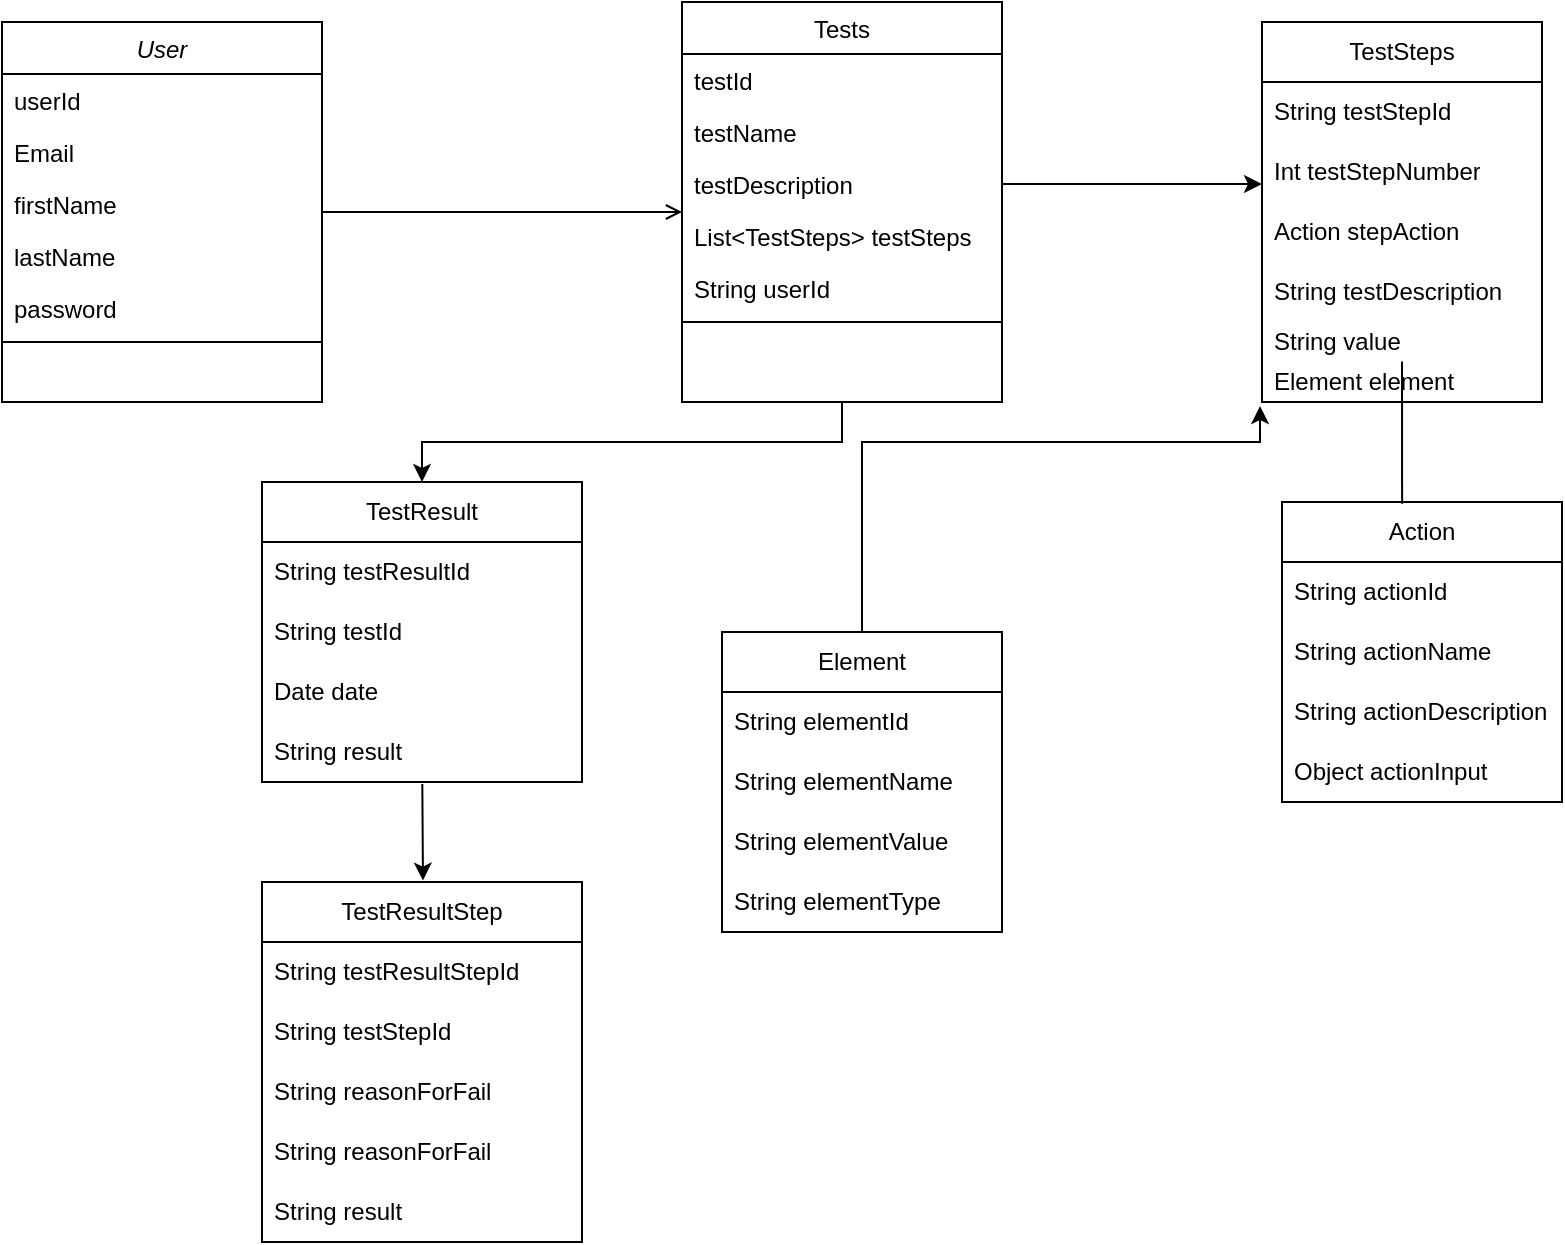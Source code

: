 <mxfile version="21.6.9" type="device">
  <diagram id="C5RBs43oDa-KdzZeNtuy" name="Page-1">
    <mxGraphModel dx="1434" dy="750" grid="1" gridSize="10" guides="1" tooltips="1" connect="1" arrows="1" fold="1" page="1" pageScale="1" pageWidth="827" pageHeight="1169" math="0" shadow="0">
      <root>
        <mxCell id="WIyWlLk6GJQsqaUBKTNV-0" />
        <mxCell id="WIyWlLk6GJQsqaUBKTNV-1" parent="WIyWlLk6GJQsqaUBKTNV-0" />
        <mxCell id="zkfFHV4jXpPFQw0GAbJ--0" value="User" style="swimlane;fontStyle=2;align=center;verticalAlign=top;childLayout=stackLayout;horizontal=1;startSize=26;horizontalStack=0;resizeParent=1;resizeLast=0;collapsible=1;marginBottom=0;rounded=0;shadow=0;strokeWidth=1;" parent="WIyWlLk6GJQsqaUBKTNV-1" vertex="1">
          <mxGeometry x="20" y="130" width="160" height="190" as="geometry">
            <mxRectangle x="230" y="140" width="160" height="26" as="alternateBounds" />
          </mxGeometry>
        </mxCell>
        <mxCell id="zkfFHV4jXpPFQw0GAbJ--5" value="userId" style="text;align=left;verticalAlign=top;spacingLeft=4;spacingRight=4;overflow=hidden;rotatable=0;points=[[0,0.5],[1,0.5]];portConstraint=eastwest;" parent="zkfFHV4jXpPFQw0GAbJ--0" vertex="1">
          <mxGeometry y="26" width="160" height="26" as="geometry" />
        </mxCell>
        <mxCell id="zkfFHV4jXpPFQw0GAbJ--1" value="Email" style="text;align=left;verticalAlign=top;spacingLeft=4;spacingRight=4;overflow=hidden;rotatable=0;points=[[0,0.5],[1,0.5]];portConstraint=eastwest;" parent="zkfFHV4jXpPFQw0GAbJ--0" vertex="1">
          <mxGeometry y="52" width="160" height="26" as="geometry" />
        </mxCell>
        <mxCell id="zkfFHV4jXpPFQw0GAbJ--2" value="firstName" style="text;align=left;verticalAlign=top;spacingLeft=4;spacingRight=4;overflow=hidden;rotatable=0;points=[[0,0.5],[1,0.5]];portConstraint=eastwest;rounded=0;shadow=0;html=0;" parent="zkfFHV4jXpPFQw0GAbJ--0" vertex="1">
          <mxGeometry y="78" width="160" height="26" as="geometry" />
        </mxCell>
        <mxCell id="jC0Q-R1G69QaZ25tLyjA-5" value="lastName" style="text;align=left;verticalAlign=top;spacingLeft=4;spacingRight=4;overflow=hidden;rotatable=0;points=[[0,0.5],[1,0.5]];portConstraint=eastwest;rounded=0;shadow=0;html=0;" parent="zkfFHV4jXpPFQw0GAbJ--0" vertex="1">
          <mxGeometry y="104" width="160" height="26" as="geometry" />
        </mxCell>
        <mxCell id="zkfFHV4jXpPFQw0GAbJ--3" value="password" style="text;align=left;verticalAlign=top;spacingLeft=4;spacingRight=4;overflow=hidden;rotatable=0;points=[[0,0.5],[1,0.5]];portConstraint=eastwest;rounded=0;shadow=0;html=0;" parent="zkfFHV4jXpPFQw0GAbJ--0" vertex="1">
          <mxGeometry y="130" width="160" height="26" as="geometry" />
        </mxCell>
        <mxCell id="zkfFHV4jXpPFQw0GAbJ--4" value="" style="line;html=1;strokeWidth=1;align=left;verticalAlign=middle;spacingTop=-1;spacingLeft=3;spacingRight=3;rotatable=0;labelPosition=right;points=[];portConstraint=eastwest;" parent="zkfFHV4jXpPFQw0GAbJ--0" vertex="1">
          <mxGeometry y="156" width="160" height="8" as="geometry" />
        </mxCell>
        <mxCell id="zkfFHV4jXpPFQw0GAbJ--17" value="Tests" style="swimlane;fontStyle=0;align=center;verticalAlign=top;childLayout=stackLayout;horizontal=1;startSize=26;horizontalStack=0;resizeParent=1;resizeLast=0;collapsible=1;marginBottom=0;rounded=0;shadow=0;strokeWidth=1;" parent="WIyWlLk6GJQsqaUBKTNV-1" vertex="1">
          <mxGeometry x="360" y="120" width="160" height="200" as="geometry">
            <mxRectangle x="550" y="140" width="160" height="26" as="alternateBounds" />
          </mxGeometry>
        </mxCell>
        <mxCell id="zkfFHV4jXpPFQw0GAbJ--18" value="testId" style="text;align=left;verticalAlign=top;spacingLeft=4;spacingRight=4;overflow=hidden;rotatable=0;points=[[0,0.5],[1,0.5]];portConstraint=eastwest;" parent="zkfFHV4jXpPFQw0GAbJ--17" vertex="1">
          <mxGeometry y="26" width="160" height="26" as="geometry" />
        </mxCell>
        <mxCell id="zkfFHV4jXpPFQw0GAbJ--19" value="testName" style="text;align=left;verticalAlign=top;spacingLeft=4;spacingRight=4;overflow=hidden;rotatable=0;points=[[0,0.5],[1,0.5]];portConstraint=eastwest;rounded=0;shadow=0;html=0;" parent="zkfFHV4jXpPFQw0GAbJ--17" vertex="1">
          <mxGeometry y="52" width="160" height="26" as="geometry" />
        </mxCell>
        <mxCell id="jC0Q-R1G69QaZ25tLyjA-27" style="edgeStyle=orthogonalEdgeStyle;rounded=0;orthogonalLoop=1;jettySize=auto;html=1;" parent="zkfFHV4jXpPFQw0GAbJ--17" source="zkfFHV4jXpPFQw0GAbJ--20" edge="1">
          <mxGeometry relative="1" as="geometry">
            <mxPoint x="290" y="91" as="targetPoint" />
          </mxGeometry>
        </mxCell>
        <mxCell id="zkfFHV4jXpPFQw0GAbJ--20" value="testDescription" style="text;align=left;verticalAlign=top;spacingLeft=4;spacingRight=4;overflow=hidden;rotatable=0;points=[[0,0.5],[1,0.5]];portConstraint=eastwest;rounded=0;shadow=0;html=0;" parent="zkfFHV4jXpPFQw0GAbJ--17" vertex="1">
          <mxGeometry y="78" width="160" height="26" as="geometry" />
        </mxCell>
        <mxCell id="jC0Q-R1G69QaZ25tLyjA-11" value="List&lt;TestSteps&gt; testSteps" style="text;align=left;verticalAlign=top;spacingLeft=4;spacingRight=4;overflow=hidden;rotatable=0;points=[[0,0.5],[1,0.5]];portConstraint=eastwest;rounded=0;shadow=0;html=0;" parent="zkfFHV4jXpPFQw0GAbJ--17" vertex="1">
          <mxGeometry y="104" width="160" height="26" as="geometry" />
        </mxCell>
        <mxCell id="zkfFHV4jXpPFQw0GAbJ--21" value="String userId" style="text;align=left;verticalAlign=top;spacingLeft=4;spacingRight=4;overflow=hidden;rotatable=0;points=[[0,0.5],[1,0.5]];portConstraint=eastwest;rounded=0;shadow=0;html=0;" parent="zkfFHV4jXpPFQw0GAbJ--17" vertex="1">
          <mxGeometry y="130" width="160" height="26" as="geometry" />
        </mxCell>
        <mxCell id="zkfFHV4jXpPFQw0GAbJ--23" value="" style="line;html=1;strokeWidth=1;align=left;verticalAlign=middle;spacingTop=-1;spacingLeft=3;spacingRight=3;rotatable=0;labelPosition=right;points=[];portConstraint=eastwest;" parent="zkfFHV4jXpPFQw0GAbJ--17" vertex="1">
          <mxGeometry y="156" width="160" height="8" as="geometry" />
        </mxCell>
        <mxCell id="zkfFHV4jXpPFQw0GAbJ--26" value="" style="endArrow=open;shadow=0;strokeWidth=1;rounded=0;endFill=1;edgeStyle=elbowEdgeStyle;elbow=vertical;" parent="WIyWlLk6GJQsqaUBKTNV-1" source="zkfFHV4jXpPFQw0GAbJ--0" target="zkfFHV4jXpPFQw0GAbJ--17" edge="1">
          <mxGeometry x="0.5" y="41" relative="1" as="geometry">
            <mxPoint x="180" y="272" as="sourcePoint" />
            <mxPoint x="340" y="272" as="targetPoint" />
            <mxPoint x="-40" y="32" as="offset" />
          </mxGeometry>
        </mxCell>
        <mxCell id="jC0Q-R1G69QaZ25tLyjA-7" value="TestSteps" style="swimlane;fontStyle=0;childLayout=stackLayout;horizontal=1;startSize=30;horizontalStack=0;resizeParent=1;resizeParentMax=0;resizeLast=0;collapsible=1;marginBottom=0;whiteSpace=wrap;html=1;" parent="WIyWlLk6GJQsqaUBKTNV-1" vertex="1">
          <mxGeometry x="650" y="130" width="140" height="190" as="geometry" />
        </mxCell>
        <mxCell id="jC0Q-R1G69QaZ25tLyjA-8" value="String testStepId" style="text;strokeColor=none;fillColor=none;align=left;verticalAlign=middle;spacingLeft=4;spacingRight=4;overflow=hidden;points=[[0,0.5],[1,0.5]];portConstraint=eastwest;rotatable=0;whiteSpace=wrap;html=1;" parent="jC0Q-R1G69QaZ25tLyjA-7" vertex="1">
          <mxGeometry y="30" width="140" height="30" as="geometry" />
        </mxCell>
        <mxCell id="E1PeDoByYFEnvEbbcNBT-0" value="Int testStepNumber" style="text;strokeColor=none;fillColor=none;align=left;verticalAlign=middle;spacingLeft=4;spacingRight=4;overflow=hidden;points=[[0,0.5],[1,0.5]];portConstraint=eastwest;rotatable=0;whiteSpace=wrap;html=1;" parent="jC0Q-R1G69QaZ25tLyjA-7" vertex="1">
          <mxGeometry y="60" width="140" height="30" as="geometry" />
        </mxCell>
        <mxCell id="jC0Q-R1G69QaZ25tLyjA-22" value="Action stepAction" style="text;strokeColor=none;fillColor=none;align=left;verticalAlign=middle;spacingLeft=4;spacingRight=4;overflow=hidden;points=[[0,0.5],[1,0.5]];portConstraint=eastwest;rotatable=0;whiteSpace=wrap;html=1;" parent="jC0Q-R1G69QaZ25tLyjA-7" vertex="1">
          <mxGeometry y="90" width="140" height="30" as="geometry" />
        </mxCell>
        <mxCell id="jC0Q-R1G69QaZ25tLyjA-9" value="String testDescription" style="text;strokeColor=none;fillColor=none;align=left;verticalAlign=middle;spacingLeft=4;spacingRight=4;overflow=hidden;points=[[0,0.5],[1,0.5]];portConstraint=eastwest;rotatable=0;whiteSpace=wrap;html=1;" parent="jC0Q-R1G69QaZ25tLyjA-7" vertex="1">
          <mxGeometry y="120" width="140" height="30" as="geometry" />
        </mxCell>
        <mxCell id="jC0Q-R1G69QaZ25tLyjA-10" value="String value" style="text;strokeColor=none;fillColor=none;align=left;verticalAlign=middle;spacingLeft=4;spacingRight=4;overflow=hidden;points=[[0,0.5],[1,0.5]];portConstraint=eastwest;rotatable=0;whiteSpace=wrap;html=1;" parent="jC0Q-R1G69QaZ25tLyjA-7" vertex="1">
          <mxGeometry y="150" width="140" height="20" as="geometry" />
        </mxCell>
        <mxCell id="E1PeDoByYFEnvEbbcNBT-1" value="Element element" style="text;strokeColor=none;fillColor=none;align=left;verticalAlign=middle;spacingLeft=4;spacingRight=4;overflow=hidden;points=[[0,0.5],[1,0.5]];portConstraint=eastwest;rotatable=0;whiteSpace=wrap;html=1;" parent="jC0Q-R1G69QaZ25tLyjA-7" vertex="1">
          <mxGeometry y="170" width="140" height="20" as="geometry" />
        </mxCell>
        <mxCell id="jC0Q-R1G69QaZ25tLyjA-13" value="Action" style="swimlane;fontStyle=0;childLayout=stackLayout;horizontal=1;startSize=30;horizontalStack=0;resizeParent=1;resizeParentMax=0;resizeLast=0;collapsible=1;marginBottom=0;whiteSpace=wrap;html=1;" parent="WIyWlLk6GJQsqaUBKTNV-1" vertex="1">
          <mxGeometry x="660" y="370" width="140" height="150" as="geometry" />
        </mxCell>
        <mxCell id="jC0Q-R1G69QaZ25tLyjA-14" value="String actionId" style="text;strokeColor=none;fillColor=none;align=left;verticalAlign=middle;spacingLeft=4;spacingRight=4;overflow=hidden;points=[[0,0.5],[1,0.5]];portConstraint=eastwest;rotatable=0;whiteSpace=wrap;html=1;" parent="jC0Q-R1G69QaZ25tLyjA-13" vertex="1">
          <mxGeometry y="30" width="140" height="30" as="geometry" />
        </mxCell>
        <mxCell id="jC0Q-R1G69QaZ25tLyjA-21" value="String actionName" style="text;strokeColor=none;fillColor=none;align=left;verticalAlign=middle;spacingLeft=4;spacingRight=4;overflow=hidden;points=[[0,0.5],[1,0.5]];portConstraint=eastwest;rotatable=0;whiteSpace=wrap;html=1;" parent="jC0Q-R1G69QaZ25tLyjA-13" vertex="1">
          <mxGeometry y="60" width="140" height="30" as="geometry" />
        </mxCell>
        <mxCell id="jC0Q-R1G69QaZ25tLyjA-15" value="String actionDescription" style="text;strokeColor=none;fillColor=none;align=left;verticalAlign=middle;spacingLeft=4;spacingRight=4;overflow=hidden;points=[[0,0.5],[1,0.5]];portConstraint=eastwest;rotatable=0;whiteSpace=wrap;html=1;" parent="jC0Q-R1G69QaZ25tLyjA-13" vertex="1">
          <mxGeometry y="90" width="140" height="30" as="geometry" />
        </mxCell>
        <mxCell id="jC0Q-R1G69QaZ25tLyjA-16" value="Object actionInput" style="text;strokeColor=none;fillColor=none;align=left;verticalAlign=middle;spacingLeft=4;spacingRight=4;overflow=hidden;points=[[0,0.5],[1,0.5]];portConstraint=eastwest;rotatable=0;whiteSpace=wrap;html=1;" parent="jC0Q-R1G69QaZ25tLyjA-13" vertex="1">
          <mxGeometry y="120" width="140" height="30" as="geometry" />
        </mxCell>
        <mxCell id="jC0Q-R1G69QaZ25tLyjA-33" style="edgeStyle=orthogonalEdgeStyle;rounded=0;orthogonalLoop=1;jettySize=auto;html=1;exitX=0.5;exitY=1;exitDx=0;exitDy=0;entryX=0.5;entryY=0;entryDx=0;entryDy=0;" parent="WIyWlLk6GJQsqaUBKTNV-1" source="zkfFHV4jXpPFQw0GAbJ--17" target="jC0Q-R1G69QaZ25tLyjA-28" edge="1">
          <mxGeometry relative="1" as="geometry">
            <mxPoint x="470" y="380" as="targetPoint" />
          </mxGeometry>
        </mxCell>
        <mxCell id="jC0Q-R1G69QaZ25tLyjA-28" value="TestResult" style="swimlane;fontStyle=0;childLayout=stackLayout;horizontal=1;startSize=30;horizontalStack=0;resizeParent=1;resizeParentMax=0;resizeLast=0;collapsible=1;marginBottom=0;whiteSpace=wrap;html=1;" parent="WIyWlLk6GJQsqaUBKTNV-1" vertex="1">
          <mxGeometry x="150" y="360" width="160" height="150" as="geometry" />
        </mxCell>
        <mxCell id="jC0Q-R1G69QaZ25tLyjA-29" value="String testResultId" style="text;strokeColor=none;fillColor=none;align=left;verticalAlign=middle;spacingLeft=4;spacingRight=4;overflow=hidden;points=[[0,0.5],[1,0.5]];portConstraint=eastwest;rotatable=0;whiteSpace=wrap;html=1;" parent="jC0Q-R1G69QaZ25tLyjA-28" vertex="1">
          <mxGeometry y="30" width="160" height="30" as="geometry" />
        </mxCell>
        <mxCell id="jC0Q-R1G69QaZ25tLyjA-30" value="String testId" style="text;strokeColor=none;fillColor=none;align=left;verticalAlign=middle;spacingLeft=4;spacingRight=4;overflow=hidden;points=[[0,0.5],[1,0.5]];portConstraint=eastwest;rotatable=0;whiteSpace=wrap;html=1;" parent="jC0Q-R1G69QaZ25tLyjA-28" vertex="1">
          <mxGeometry y="60" width="160" height="30" as="geometry" />
        </mxCell>
        <mxCell id="jC0Q-R1G69QaZ25tLyjA-32" value="Date date" style="text;strokeColor=none;fillColor=none;align=left;verticalAlign=middle;spacingLeft=4;spacingRight=4;overflow=hidden;points=[[0,0.5],[1,0.5]];portConstraint=eastwest;rotatable=0;whiteSpace=wrap;html=1;" parent="jC0Q-R1G69QaZ25tLyjA-28" vertex="1">
          <mxGeometry y="90" width="160" height="30" as="geometry" />
        </mxCell>
        <mxCell id="jC0Q-R1G69QaZ25tLyjA-31" value="String result" style="text;strokeColor=none;fillColor=none;align=left;verticalAlign=middle;spacingLeft=4;spacingRight=4;overflow=hidden;points=[[0,0.5],[1,0.5]];portConstraint=eastwest;rotatable=0;whiteSpace=wrap;html=1;" parent="jC0Q-R1G69QaZ25tLyjA-28" vertex="1">
          <mxGeometry y="120" width="160" height="30" as="geometry" />
        </mxCell>
        <mxCell id="jC0Q-R1G69QaZ25tLyjA-34" value="TestResultStep" style="swimlane;fontStyle=0;childLayout=stackLayout;horizontal=1;startSize=30;horizontalStack=0;resizeParent=1;resizeParentMax=0;resizeLast=0;collapsible=1;marginBottom=0;whiteSpace=wrap;html=1;" parent="WIyWlLk6GJQsqaUBKTNV-1" vertex="1">
          <mxGeometry x="150" y="560" width="160" height="180" as="geometry" />
        </mxCell>
        <mxCell id="jC0Q-R1G69QaZ25tLyjA-39" value="String testResultStepId" style="text;strokeColor=none;fillColor=none;align=left;verticalAlign=middle;spacingLeft=4;spacingRight=4;overflow=hidden;points=[[0,0.5],[1,0.5]];portConstraint=eastwest;rotatable=0;whiteSpace=wrap;html=1;" parent="jC0Q-R1G69QaZ25tLyjA-34" vertex="1">
          <mxGeometry y="30" width="160" height="30" as="geometry" />
        </mxCell>
        <mxCell id="jC0Q-R1G69QaZ25tLyjA-35" value="String testStepId" style="text;strokeColor=none;fillColor=none;align=left;verticalAlign=middle;spacingLeft=4;spacingRight=4;overflow=hidden;points=[[0,0.5],[1,0.5]];portConstraint=eastwest;rotatable=0;whiteSpace=wrap;html=1;" parent="jC0Q-R1G69QaZ25tLyjA-34" vertex="1">
          <mxGeometry y="60" width="160" height="30" as="geometry" />
        </mxCell>
        <mxCell id="jC0Q-R1G69QaZ25tLyjA-36" value="String reasonForFail" style="text;strokeColor=none;fillColor=none;align=left;verticalAlign=middle;spacingLeft=4;spacingRight=4;overflow=hidden;points=[[0,0.5],[1,0.5]];portConstraint=eastwest;rotatable=0;whiteSpace=wrap;html=1;" parent="jC0Q-R1G69QaZ25tLyjA-34" vertex="1">
          <mxGeometry y="90" width="160" height="30" as="geometry" />
        </mxCell>
        <mxCell id="E1PeDoByYFEnvEbbcNBT-7" value="String reasonForFail" style="text;strokeColor=none;fillColor=none;align=left;verticalAlign=middle;spacingLeft=4;spacingRight=4;overflow=hidden;points=[[0,0.5],[1,0.5]];portConstraint=eastwest;rotatable=0;whiteSpace=wrap;html=1;" parent="jC0Q-R1G69QaZ25tLyjA-34" vertex="1">
          <mxGeometry y="120" width="160" height="30" as="geometry" />
        </mxCell>
        <mxCell id="jC0Q-R1G69QaZ25tLyjA-38" value="String result" style="text;strokeColor=none;fillColor=none;align=left;verticalAlign=middle;spacingLeft=4;spacingRight=4;overflow=hidden;points=[[0,0.5],[1,0.5]];portConstraint=eastwest;rotatable=0;whiteSpace=wrap;html=1;" parent="jC0Q-R1G69QaZ25tLyjA-34" vertex="1">
          <mxGeometry y="150" width="160" height="30" as="geometry" />
        </mxCell>
        <mxCell id="jC0Q-R1G69QaZ25tLyjA-45" value="" style="endArrow=none;html=1;rounded=0;entryX=0.5;entryY=0.987;entryDx=0;entryDy=0;entryPerimeter=0;exitX=0.429;exitY=0.006;exitDx=0;exitDy=0;exitPerimeter=0;" parent="WIyWlLk6GJQsqaUBKTNV-1" source="jC0Q-R1G69QaZ25tLyjA-13" target="jC0Q-R1G69QaZ25tLyjA-10" edge="1">
          <mxGeometry width="50" height="50" relative="1" as="geometry">
            <mxPoint x="710" y="310" as="sourcePoint" />
            <mxPoint x="730" y="280" as="targetPoint" />
          </mxGeometry>
        </mxCell>
        <mxCell id="jC0Q-R1G69QaZ25tLyjA-46" value="" style="endArrow=classic;html=1;rounded=0;exitX=0.501;exitY=1.033;exitDx=0;exitDy=0;exitPerimeter=0;entryX=0.503;entryY=-0.004;entryDx=0;entryDy=0;entryPerimeter=0;" parent="WIyWlLk6GJQsqaUBKTNV-1" source="jC0Q-R1G69QaZ25tLyjA-31" target="jC0Q-R1G69QaZ25tLyjA-34" edge="1">
          <mxGeometry width="50" height="50" relative="1" as="geometry">
            <mxPoint x="430" y="630" as="sourcePoint" />
            <mxPoint x="480" y="580" as="targetPoint" />
          </mxGeometry>
        </mxCell>
        <mxCell id="3GB1C_806iLi_BVKXT7b-0" style="edgeStyle=orthogonalEdgeStyle;rounded=0;orthogonalLoop=1;jettySize=auto;html=1;entryX=-0.007;entryY=1.1;entryDx=0;entryDy=0;entryPerimeter=0;" edge="1" parent="WIyWlLk6GJQsqaUBKTNV-1" source="E1PeDoByYFEnvEbbcNBT-2" target="E1PeDoByYFEnvEbbcNBT-1">
          <mxGeometry relative="1" as="geometry">
            <Array as="points">
              <mxPoint x="450" y="340" />
              <mxPoint x="649" y="340" />
            </Array>
          </mxGeometry>
        </mxCell>
        <mxCell id="E1PeDoByYFEnvEbbcNBT-2" value="Element" style="swimlane;fontStyle=0;childLayout=stackLayout;horizontal=1;startSize=30;horizontalStack=0;resizeParent=1;resizeParentMax=0;resizeLast=0;collapsible=1;marginBottom=0;whiteSpace=wrap;html=1;" parent="WIyWlLk6GJQsqaUBKTNV-1" vertex="1">
          <mxGeometry x="380" y="435" width="140" height="150" as="geometry" />
        </mxCell>
        <mxCell id="E1PeDoByYFEnvEbbcNBT-3" value="String elementId" style="text;strokeColor=none;fillColor=none;align=left;verticalAlign=middle;spacingLeft=4;spacingRight=4;overflow=hidden;points=[[0,0.5],[1,0.5]];portConstraint=eastwest;rotatable=0;whiteSpace=wrap;html=1;" parent="E1PeDoByYFEnvEbbcNBT-2" vertex="1">
          <mxGeometry y="30" width="140" height="30" as="geometry" />
        </mxCell>
        <mxCell id="E1PeDoByYFEnvEbbcNBT-4" value="String elementName" style="text;strokeColor=none;fillColor=none;align=left;verticalAlign=middle;spacingLeft=4;spacingRight=4;overflow=hidden;points=[[0,0.5],[1,0.5]];portConstraint=eastwest;rotatable=0;whiteSpace=wrap;html=1;" parent="E1PeDoByYFEnvEbbcNBT-2" vertex="1">
          <mxGeometry y="60" width="140" height="30" as="geometry" />
        </mxCell>
        <mxCell id="E1PeDoByYFEnvEbbcNBT-5" value="String elementValue" style="text;strokeColor=none;fillColor=none;align=left;verticalAlign=middle;spacingLeft=4;spacingRight=4;overflow=hidden;points=[[0,0.5],[1,0.5]];portConstraint=eastwest;rotatable=0;whiteSpace=wrap;html=1;" parent="E1PeDoByYFEnvEbbcNBT-2" vertex="1">
          <mxGeometry y="90" width="140" height="30" as="geometry" />
        </mxCell>
        <mxCell id="E1PeDoByYFEnvEbbcNBT-6" value="String elementType" style="text;strokeColor=none;fillColor=none;align=left;verticalAlign=middle;spacingLeft=4;spacingRight=4;overflow=hidden;points=[[0,0.5],[1,0.5]];portConstraint=eastwest;rotatable=0;whiteSpace=wrap;html=1;" parent="E1PeDoByYFEnvEbbcNBT-2" vertex="1">
          <mxGeometry y="120" width="140" height="30" as="geometry" />
        </mxCell>
      </root>
    </mxGraphModel>
  </diagram>
</mxfile>
